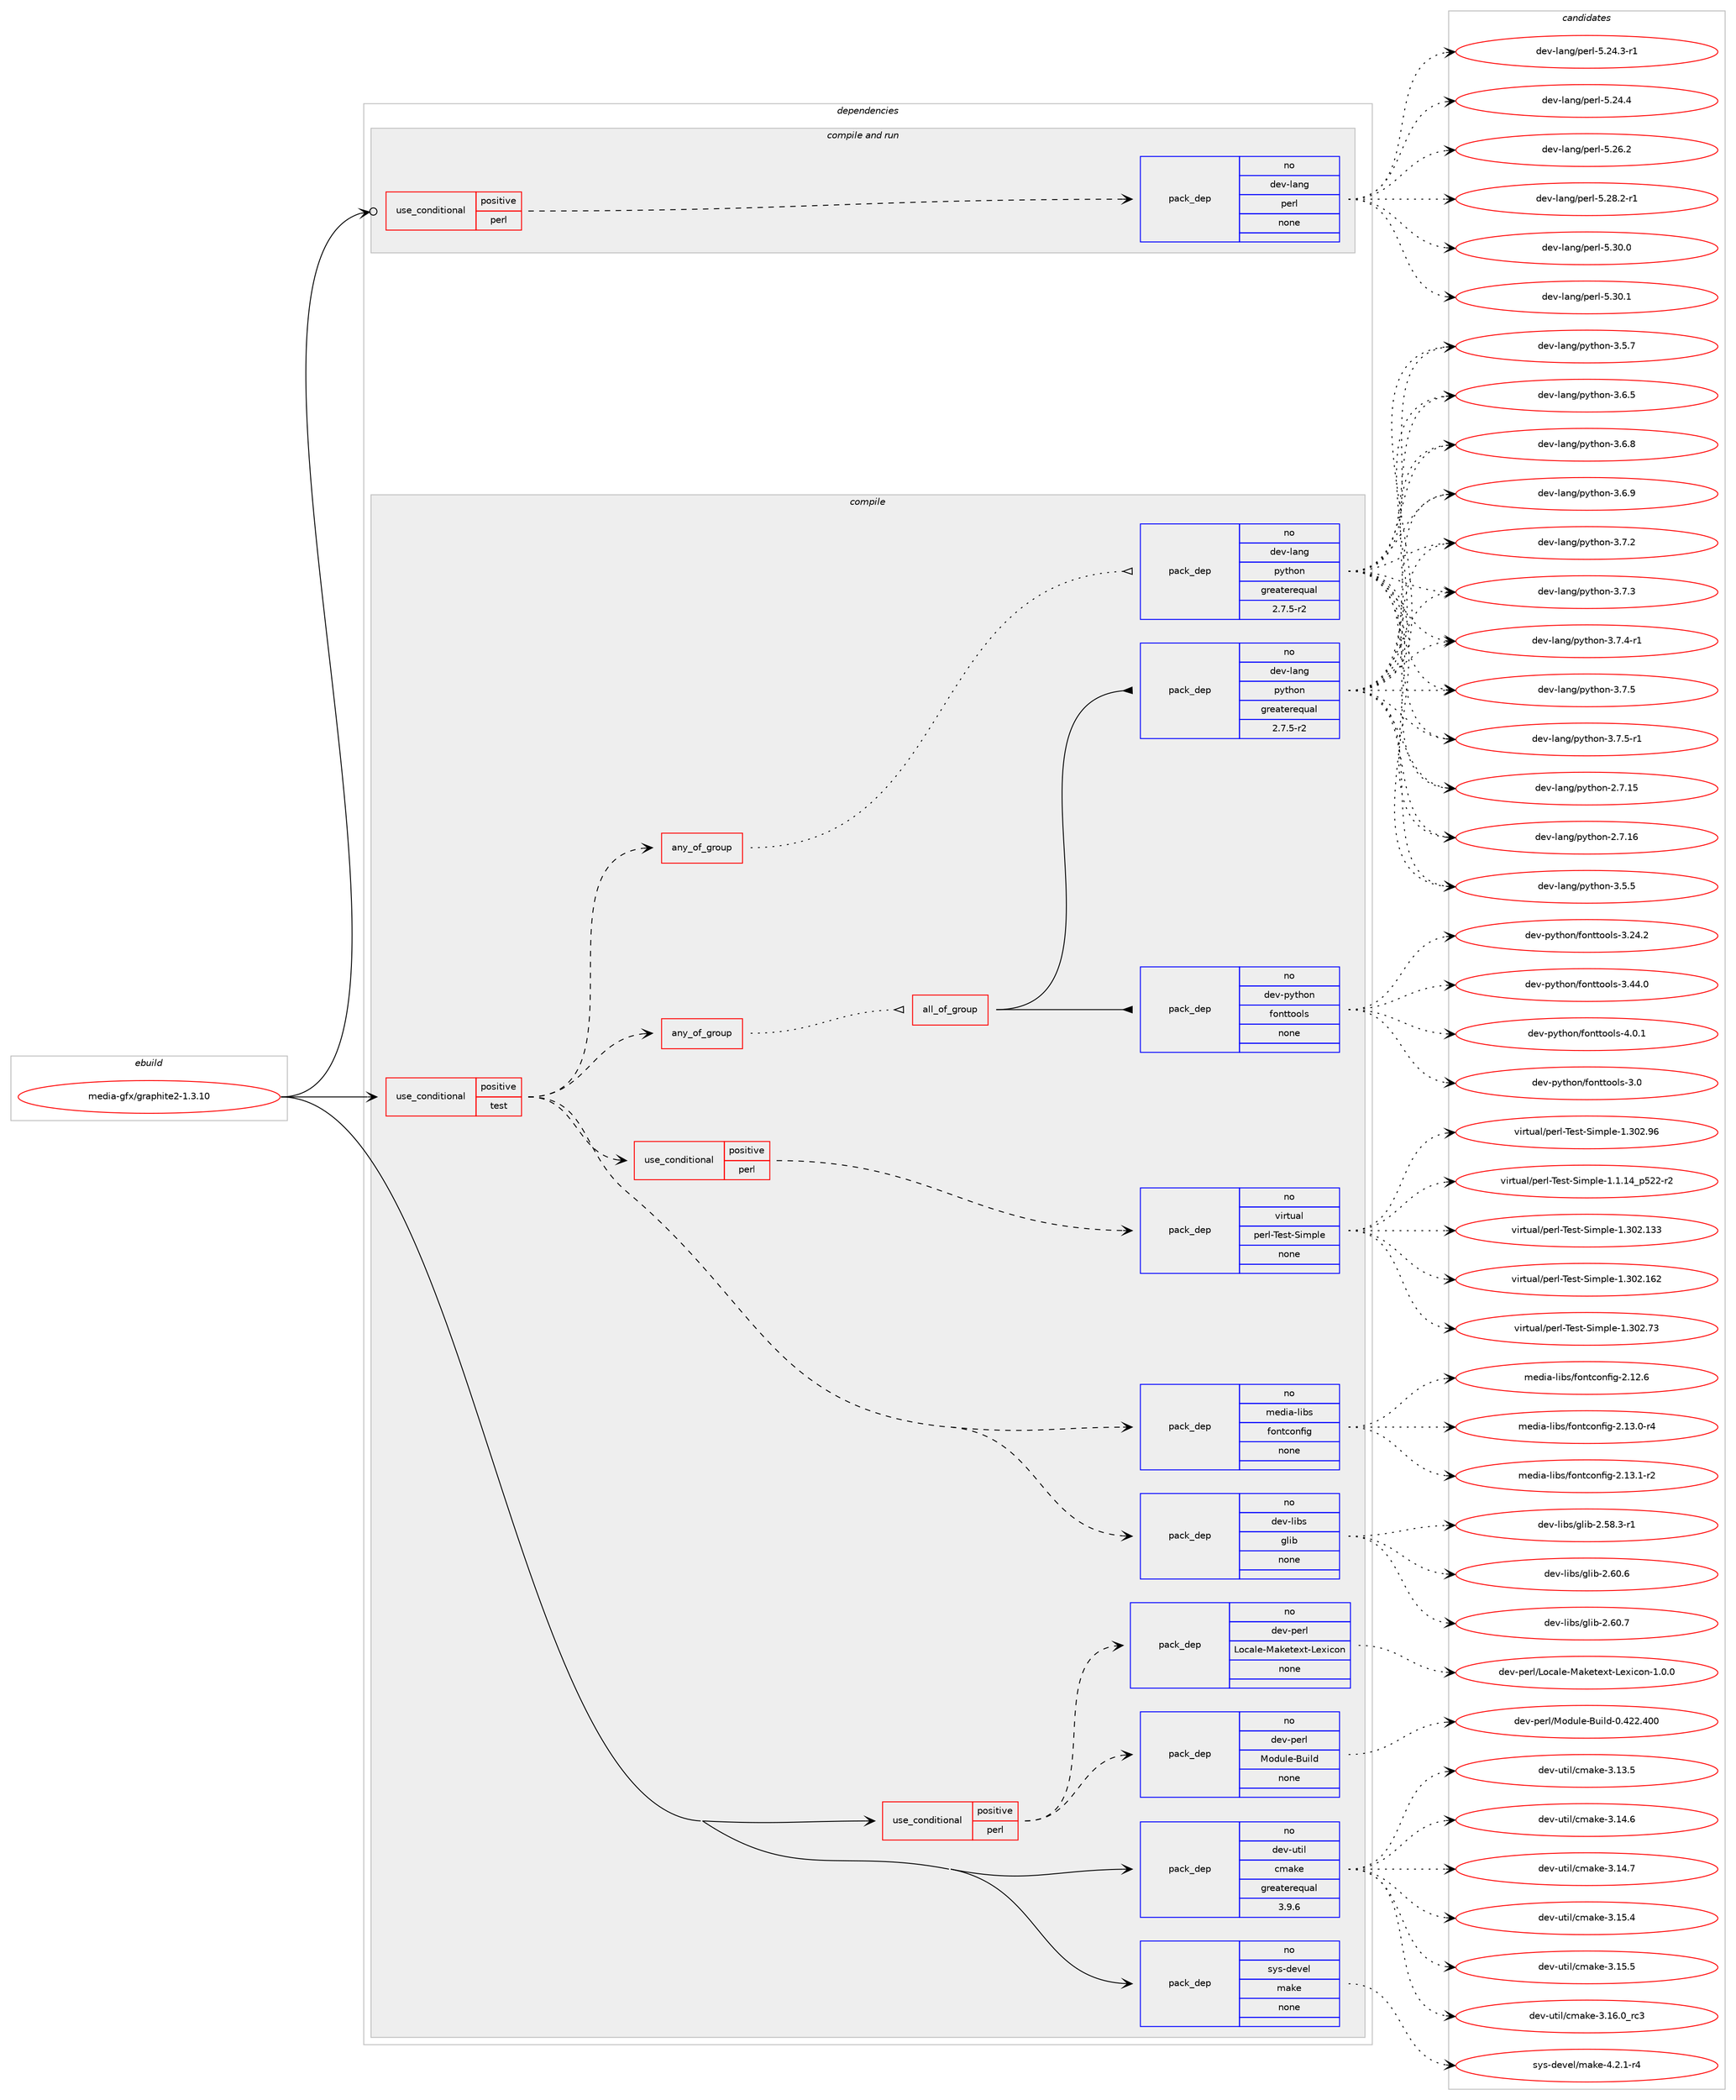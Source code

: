 digraph prolog {

# *************
# Graph options
# *************

newrank=true;
concentrate=true;
compound=true;
graph [rankdir=LR,fontname=Helvetica,fontsize=10,ranksep=1.5];#, ranksep=2.5, nodesep=0.2];
edge  [arrowhead=vee];
node  [fontname=Helvetica,fontsize=10];

# **********
# The ebuild
# **********

subgraph cluster_leftcol {
color=gray;
rank=same;
label=<<i>ebuild</i>>;
id [label="media-gfx/graphite2-1.3.10", color=red, width=4, href="../media-gfx/graphite2-1.3.10.svg"];
}

# ****************
# The dependencies
# ****************

subgraph cluster_midcol {
color=gray;
label=<<i>dependencies</i>>;
subgraph cluster_compile {
fillcolor="#eeeeee";
style=filled;
label=<<i>compile</i>>;
subgraph cond190017 {
dependency780683 [label=<<TABLE BORDER="0" CELLBORDER="1" CELLSPACING="0" CELLPADDING="4"><TR><TD ROWSPAN="3" CELLPADDING="10">use_conditional</TD></TR><TR><TD>positive</TD></TR><TR><TD>perl</TD></TR></TABLE>>, shape=none, color=red];
subgraph pack577114 {
dependency780684 [label=<<TABLE BORDER="0" CELLBORDER="1" CELLSPACING="0" CELLPADDING="4" WIDTH="220"><TR><TD ROWSPAN="6" CELLPADDING="30">pack_dep</TD></TR><TR><TD WIDTH="110">no</TD></TR><TR><TD>dev-perl</TD></TR><TR><TD>Module-Build</TD></TR><TR><TD>none</TD></TR><TR><TD></TD></TR></TABLE>>, shape=none, color=blue];
}
dependency780683:e -> dependency780684:w [weight=20,style="dashed",arrowhead="vee"];
subgraph pack577115 {
dependency780685 [label=<<TABLE BORDER="0" CELLBORDER="1" CELLSPACING="0" CELLPADDING="4" WIDTH="220"><TR><TD ROWSPAN="6" CELLPADDING="30">pack_dep</TD></TR><TR><TD WIDTH="110">no</TD></TR><TR><TD>dev-perl</TD></TR><TR><TD>Locale-Maketext-Lexicon</TD></TR><TR><TD>none</TD></TR><TR><TD></TD></TR></TABLE>>, shape=none, color=blue];
}
dependency780683:e -> dependency780685:w [weight=20,style="dashed",arrowhead="vee"];
}
id:e -> dependency780683:w [weight=20,style="solid",arrowhead="vee"];
subgraph cond190018 {
dependency780686 [label=<<TABLE BORDER="0" CELLBORDER="1" CELLSPACING="0" CELLPADDING="4"><TR><TD ROWSPAN="3" CELLPADDING="10">use_conditional</TD></TR><TR><TD>positive</TD></TR><TR><TD>test</TD></TR></TABLE>>, shape=none, color=red];
subgraph pack577116 {
dependency780687 [label=<<TABLE BORDER="0" CELLBORDER="1" CELLSPACING="0" CELLPADDING="4" WIDTH="220"><TR><TD ROWSPAN="6" CELLPADDING="30">pack_dep</TD></TR><TR><TD WIDTH="110">no</TD></TR><TR><TD>dev-libs</TD></TR><TR><TD>glib</TD></TR><TR><TD>none</TD></TR><TR><TD></TD></TR></TABLE>>, shape=none, color=blue];
}
dependency780686:e -> dependency780687:w [weight=20,style="dashed",arrowhead="vee"];
subgraph pack577117 {
dependency780688 [label=<<TABLE BORDER="0" CELLBORDER="1" CELLSPACING="0" CELLPADDING="4" WIDTH="220"><TR><TD ROWSPAN="6" CELLPADDING="30">pack_dep</TD></TR><TR><TD WIDTH="110">no</TD></TR><TR><TD>media-libs</TD></TR><TR><TD>fontconfig</TD></TR><TR><TD>none</TD></TR><TR><TD></TD></TR></TABLE>>, shape=none, color=blue];
}
dependency780686:e -> dependency780688:w [weight=20,style="dashed",arrowhead="vee"];
subgraph any13134 {
dependency780689 [label=<<TABLE BORDER="0" CELLBORDER="1" CELLSPACING="0" CELLPADDING="4"><TR><TD CELLPADDING="10">any_of_group</TD></TR></TABLE>>, shape=none, color=red];subgraph all421 {
dependency780690 [label=<<TABLE BORDER="0" CELLBORDER="1" CELLSPACING="0" CELLPADDING="4"><TR><TD CELLPADDING="10">all_of_group</TD></TR></TABLE>>, shape=none, color=red];subgraph pack577118 {
dependency780691 [label=<<TABLE BORDER="0" CELLBORDER="1" CELLSPACING="0" CELLPADDING="4" WIDTH="220"><TR><TD ROWSPAN="6" CELLPADDING="30">pack_dep</TD></TR><TR><TD WIDTH="110">no</TD></TR><TR><TD>dev-lang</TD></TR><TR><TD>python</TD></TR><TR><TD>greaterequal</TD></TR><TR><TD>2.7.5-r2</TD></TR></TABLE>>, shape=none, color=blue];
}
dependency780690:e -> dependency780691:w [weight=20,style="solid",arrowhead="inv"];
subgraph pack577119 {
dependency780692 [label=<<TABLE BORDER="0" CELLBORDER="1" CELLSPACING="0" CELLPADDING="4" WIDTH="220"><TR><TD ROWSPAN="6" CELLPADDING="30">pack_dep</TD></TR><TR><TD WIDTH="110">no</TD></TR><TR><TD>dev-python</TD></TR><TR><TD>fonttools</TD></TR><TR><TD>none</TD></TR><TR><TD></TD></TR></TABLE>>, shape=none, color=blue];
}
dependency780690:e -> dependency780692:w [weight=20,style="solid",arrowhead="inv"];
}
dependency780689:e -> dependency780690:w [weight=20,style="dotted",arrowhead="oinv"];
}
dependency780686:e -> dependency780689:w [weight=20,style="dashed",arrowhead="vee"];
subgraph any13135 {
dependency780693 [label=<<TABLE BORDER="0" CELLBORDER="1" CELLSPACING="0" CELLPADDING="4"><TR><TD CELLPADDING="10">any_of_group</TD></TR></TABLE>>, shape=none, color=red];subgraph pack577120 {
dependency780694 [label=<<TABLE BORDER="0" CELLBORDER="1" CELLSPACING="0" CELLPADDING="4" WIDTH="220"><TR><TD ROWSPAN="6" CELLPADDING="30">pack_dep</TD></TR><TR><TD WIDTH="110">no</TD></TR><TR><TD>dev-lang</TD></TR><TR><TD>python</TD></TR><TR><TD>greaterequal</TD></TR><TR><TD>2.7.5-r2</TD></TR></TABLE>>, shape=none, color=blue];
}
dependency780693:e -> dependency780694:w [weight=20,style="dotted",arrowhead="oinv"];
}
dependency780686:e -> dependency780693:w [weight=20,style="dashed",arrowhead="vee"];
subgraph cond190019 {
dependency780695 [label=<<TABLE BORDER="0" CELLBORDER="1" CELLSPACING="0" CELLPADDING="4"><TR><TD ROWSPAN="3" CELLPADDING="10">use_conditional</TD></TR><TR><TD>positive</TD></TR><TR><TD>perl</TD></TR></TABLE>>, shape=none, color=red];
subgraph pack577121 {
dependency780696 [label=<<TABLE BORDER="0" CELLBORDER="1" CELLSPACING="0" CELLPADDING="4" WIDTH="220"><TR><TD ROWSPAN="6" CELLPADDING="30">pack_dep</TD></TR><TR><TD WIDTH="110">no</TD></TR><TR><TD>virtual</TD></TR><TR><TD>perl-Test-Simple</TD></TR><TR><TD>none</TD></TR><TR><TD></TD></TR></TABLE>>, shape=none, color=blue];
}
dependency780695:e -> dependency780696:w [weight=20,style="dashed",arrowhead="vee"];
}
dependency780686:e -> dependency780695:w [weight=20,style="dashed",arrowhead="vee"];
}
id:e -> dependency780686:w [weight=20,style="solid",arrowhead="vee"];
subgraph pack577122 {
dependency780697 [label=<<TABLE BORDER="0" CELLBORDER="1" CELLSPACING="0" CELLPADDING="4" WIDTH="220"><TR><TD ROWSPAN="6" CELLPADDING="30">pack_dep</TD></TR><TR><TD WIDTH="110">no</TD></TR><TR><TD>dev-util</TD></TR><TR><TD>cmake</TD></TR><TR><TD>greaterequal</TD></TR><TR><TD>3.9.6</TD></TR></TABLE>>, shape=none, color=blue];
}
id:e -> dependency780697:w [weight=20,style="solid",arrowhead="vee"];
subgraph pack577123 {
dependency780698 [label=<<TABLE BORDER="0" CELLBORDER="1" CELLSPACING="0" CELLPADDING="4" WIDTH="220"><TR><TD ROWSPAN="6" CELLPADDING="30">pack_dep</TD></TR><TR><TD WIDTH="110">no</TD></TR><TR><TD>sys-devel</TD></TR><TR><TD>make</TD></TR><TR><TD>none</TD></TR><TR><TD></TD></TR></TABLE>>, shape=none, color=blue];
}
id:e -> dependency780698:w [weight=20,style="solid",arrowhead="vee"];
}
subgraph cluster_compileandrun {
fillcolor="#eeeeee";
style=filled;
label=<<i>compile and run</i>>;
subgraph cond190020 {
dependency780699 [label=<<TABLE BORDER="0" CELLBORDER="1" CELLSPACING="0" CELLPADDING="4"><TR><TD ROWSPAN="3" CELLPADDING="10">use_conditional</TD></TR><TR><TD>positive</TD></TR><TR><TD>perl</TD></TR></TABLE>>, shape=none, color=red];
subgraph pack577124 {
dependency780700 [label=<<TABLE BORDER="0" CELLBORDER="1" CELLSPACING="0" CELLPADDING="4" WIDTH="220"><TR><TD ROWSPAN="6" CELLPADDING="30">pack_dep</TD></TR><TR><TD WIDTH="110">no</TD></TR><TR><TD>dev-lang</TD></TR><TR><TD>perl</TD></TR><TR><TD>none</TD></TR><TR><TD></TD></TR></TABLE>>, shape=none, color=blue];
}
dependency780699:e -> dependency780700:w [weight=20,style="dashed",arrowhead="vee"];
}
id:e -> dependency780699:w [weight=20,style="solid",arrowhead="odotvee"];
}
subgraph cluster_run {
fillcolor="#eeeeee";
style=filled;
label=<<i>run</i>>;
}
}

# **************
# The candidates
# **************

subgraph cluster_choices {
rank=same;
color=gray;
label=<<i>candidates</i>>;

subgraph choice577114 {
color=black;
nodesep=1;
choice100101118451121011141084777111100117108101456611710510810045484652505046524848 [label="dev-perl/Module-Build-0.422.400", color=red, width=4,href="../dev-perl/Module-Build-0.422.400.svg"];
dependency780684:e -> choice100101118451121011141084777111100117108101456611710510810045484652505046524848:w [style=dotted,weight="100"];
}
subgraph choice577115 {
color=black;
nodesep=1;
choice1001011184511210111410847761119997108101457797107101116101120116457610112010599111110454946484648 [label="dev-perl/Locale-Maketext-Lexicon-1.0.0", color=red, width=4,href="../dev-perl/Locale-Maketext-Lexicon-1.0.0.svg"];
dependency780685:e -> choice1001011184511210111410847761119997108101457797107101116101120116457610112010599111110454946484648:w [style=dotted,weight="100"];
}
subgraph choice577116 {
color=black;
nodesep=1;
choice10010111845108105981154710310810598455046535646514511449 [label="dev-libs/glib-2.58.3-r1", color=red, width=4,href="../dev-libs/glib-2.58.3-r1.svg"];
choice1001011184510810598115471031081059845504654484654 [label="dev-libs/glib-2.60.6", color=red, width=4,href="../dev-libs/glib-2.60.6.svg"];
choice1001011184510810598115471031081059845504654484655 [label="dev-libs/glib-2.60.7", color=red, width=4,href="../dev-libs/glib-2.60.7.svg"];
dependency780687:e -> choice10010111845108105981154710310810598455046535646514511449:w [style=dotted,weight="100"];
dependency780687:e -> choice1001011184510810598115471031081059845504654484654:w [style=dotted,weight="100"];
dependency780687:e -> choice1001011184510810598115471031081059845504654484655:w [style=dotted,weight="100"];
}
subgraph choice577117 {
color=black;
nodesep=1;
choice109101100105974510810598115471021111101169911111010210510345504649504654 [label="media-libs/fontconfig-2.12.6", color=red, width=4,href="../media-libs/fontconfig-2.12.6.svg"];
choice1091011001059745108105981154710211111011699111110102105103455046495146484511452 [label="media-libs/fontconfig-2.13.0-r4", color=red, width=4,href="../media-libs/fontconfig-2.13.0-r4.svg"];
choice1091011001059745108105981154710211111011699111110102105103455046495146494511450 [label="media-libs/fontconfig-2.13.1-r2", color=red, width=4,href="../media-libs/fontconfig-2.13.1-r2.svg"];
dependency780688:e -> choice109101100105974510810598115471021111101169911111010210510345504649504654:w [style=dotted,weight="100"];
dependency780688:e -> choice1091011001059745108105981154710211111011699111110102105103455046495146484511452:w [style=dotted,weight="100"];
dependency780688:e -> choice1091011001059745108105981154710211111011699111110102105103455046495146494511450:w [style=dotted,weight="100"];
}
subgraph choice577118 {
color=black;
nodesep=1;
choice10010111845108971101034711212111610411111045504655464953 [label="dev-lang/python-2.7.15", color=red, width=4,href="../dev-lang/python-2.7.15.svg"];
choice10010111845108971101034711212111610411111045504655464954 [label="dev-lang/python-2.7.16", color=red, width=4,href="../dev-lang/python-2.7.16.svg"];
choice100101118451089711010347112121116104111110455146534653 [label="dev-lang/python-3.5.5", color=red, width=4,href="../dev-lang/python-3.5.5.svg"];
choice100101118451089711010347112121116104111110455146534655 [label="dev-lang/python-3.5.7", color=red, width=4,href="../dev-lang/python-3.5.7.svg"];
choice100101118451089711010347112121116104111110455146544653 [label="dev-lang/python-3.6.5", color=red, width=4,href="../dev-lang/python-3.6.5.svg"];
choice100101118451089711010347112121116104111110455146544656 [label="dev-lang/python-3.6.8", color=red, width=4,href="../dev-lang/python-3.6.8.svg"];
choice100101118451089711010347112121116104111110455146544657 [label="dev-lang/python-3.6.9", color=red, width=4,href="../dev-lang/python-3.6.9.svg"];
choice100101118451089711010347112121116104111110455146554650 [label="dev-lang/python-3.7.2", color=red, width=4,href="../dev-lang/python-3.7.2.svg"];
choice100101118451089711010347112121116104111110455146554651 [label="dev-lang/python-3.7.3", color=red, width=4,href="../dev-lang/python-3.7.3.svg"];
choice1001011184510897110103471121211161041111104551465546524511449 [label="dev-lang/python-3.7.4-r1", color=red, width=4,href="../dev-lang/python-3.7.4-r1.svg"];
choice100101118451089711010347112121116104111110455146554653 [label="dev-lang/python-3.7.5", color=red, width=4,href="../dev-lang/python-3.7.5.svg"];
choice1001011184510897110103471121211161041111104551465546534511449 [label="dev-lang/python-3.7.5-r1", color=red, width=4,href="../dev-lang/python-3.7.5-r1.svg"];
dependency780691:e -> choice10010111845108971101034711212111610411111045504655464953:w [style=dotted,weight="100"];
dependency780691:e -> choice10010111845108971101034711212111610411111045504655464954:w [style=dotted,weight="100"];
dependency780691:e -> choice100101118451089711010347112121116104111110455146534653:w [style=dotted,weight="100"];
dependency780691:e -> choice100101118451089711010347112121116104111110455146534655:w [style=dotted,weight="100"];
dependency780691:e -> choice100101118451089711010347112121116104111110455146544653:w [style=dotted,weight="100"];
dependency780691:e -> choice100101118451089711010347112121116104111110455146544656:w [style=dotted,weight="100"];
dependency780691:e -> choice100101118451089711010347112121116104111110455146544657:w [style=dotted,weight="100"];
dependency780691:e -> choice100101118451089711010347112121116104111110455146554650:w [style=dotted,weight="100"];
dependency780691:e -> choice100101118451089711010347112121116104111110455146554651:w [style=dotted,weight="100"];
dependency780691:e -> choice1001011184510897110103471121211161041111104551465546524511449:w [style=dotted,weight="100"];
dependency780691:e -> choice100101118451089711010347112121116104111110455146554653:w [style=dotted,weight="100"];
dependency780691:e -> choice1001011184510897110103471121211161041111104551465546534511449:w [style=dotted,weight="100"];
}
subgraph choice577119 {
color=black;
nodesep=1;
choice100101118451121211161041111104710211111011611611111110811545514648 [label="dev-python/fonttools-3.0", color=red, width=4,href="../dev-python/fonttools-3.0.svg"];
choice100101118451121211161041111104710211111011611611111110811545514650524650 [label="dev-python/fonttools-3.24.2", color=red, width=4,href="../dev-python/fonttools-3.24.2.svg"];
choice100101118451121211161041111104710211111011611611111110811545514652524648 [label="dev-python/fonttools-3.44.0", color=red, width=4,href="../dev-python/fonttools-3.44.0.svg"];
choice1001011184511212111610411111047102111110116116111111108115455246484649 [label="dev-python/fonttools-4.0.1", color=red, width=4,href="../dev-python/fonttools-4.0.1.svg"];
dependency780692:e -> choice100101118451121211161041111104710211111011611611111110811545514648:w [style=dotted,weight="100"];
dependency780692:e -> choice100101118451121211161041111104710211111011611611111110811545514650524650:w [style=dotted,weight="100"];
dependency780692:e -> choice100101118451121211161041111104710211111011611611111110811545514652524648:w [style=dotted,weight="100"];
dependency780692:e -> choice1001011184511212111610411111047102111110116116111111108115455246484649:w [style=dotted,weight="100"];
}
subgraph choice577120 {
color=black;
nodesep=1;
choice10010111845108971101034711212111610411111045504655464953 [label="dev-lang/python-2.7.15", color=red, width=4,href="../dev-lang/python-2.7.15.svg"];
choice10010111845108971101034711212111610411111045504655464954 [label="dev-lang/python-2.7.16", color=red, width=4,href="../dev-lang/python-2.7.16.svg"];
choice100101118451089711010347112121116104111110455146534653 [label="dev-lang/python-3.5.5", color=red, width=4,href="../dev-lang/python-3.5.5.svg"];
choice100101118451089711010347112121116104111110455146534655 [label="dev-lang/python-3.5.7", color=red, width=4,href="../dev-lang/python-3.5.7.svg"];
choice100101118451089711010347112121116104111110455146544653 [label="dev-lang/python-3.6.5", color=red, width=4,href="../dev-lang/python-3.6.5.svg"];
choice100101118451089711010347112121116104111110455146544656 [label="dev-lang/python-3.6.8", color=red, width=4,href="../dev-lang/python-3.6.8.svg"];
choice100101118451089711010347112121116104111110455146544657 [label="dev-lang/python-3.6.9", color=red, width=4,href="../dev-lang/python-3.6.9.svg"];
choice100101118451089711010347112121116104111110455146554650 [label="dev-lang/python-3.7.2", color=red, width=4,href="../dev-lang/python-3.7.2.svg"];
choice100101118451089711010347112121116104111110455146554651 [label="dev-lang/python-3.7.3", color=red, width=4,href="../dev-lang/python-3.7.3.svg"];
choice1001011184510897110103471121211161041111104551465546524511449 [label="dev-lang/python-3.7.4-r1", color=red, width=4,href="../dev-lang/python-3.7.4-r1.svg"];
choice100101118451089711010347112121116104111110455146554653 [label="dev-lang/python-3.7.5", color=red, width=4,href="../dev-lang/python-3.7.5.svg"];
choice1001011184510897110103471121211161041111104551465546534511449 [label="dev-lang/python-3.7.5-r1", color=red, width=4,href="../dev-lang/python-3.7.5-r1.svg"];
dependency780694:e -> choice10010111845108971101034711212111610411111045504655464953:w [style=dotted,weight="100"];
dependency780694:e -> choice10010111845108971101034711212111610411111045504655464954:w [style=dotted,weight="100"];
dependency780694:e -> choice100101118451089711010347112121116104111110455146534653:w [style=dotted,weight="100"];
dependency780694:e -> choice100101118451089711010347112121116104111110455146534655:w [style=dotted,weight="100"];
dependency780694:e -> choice100101118451089711010347112121116104111110455146544653:w [style=dotted,weight="100"];
dependency780694:e -> choice100101118451089711010347112121116104111110455146544656:w [style=dotted,weight="100"];
dependency780694:e -> choice100101118451089711010347112121116104111110455146544657:w [style=dotted,weight="100"];
dependency780694:e -> choice100101118451089711010347112121116104111110455146554650:w [style=dotted,weight="100"];
dependency780694:e -> choice100101118451089711010347112121116104111110455146554651:w [style=dotted,weight="100"];
dependency780694:e -> choice1001011184510897110103471121211161041111104551465546524511449:w [style=dotted,weight="100"];
dependency780694:e -> choice100101118451089711010347112121116104111110455146554653:w [style=dotted,weight="100"];
dependency780694:e -> choice1001011184510897110103471121211161041111104551465546534511449:w [style=dotted,weight="100"];
}
subgraph choice577121 {
color=black;
nodesep=1;
choice11810511411611797108471121011141084584101115116458310510911210810145494649464952951125350504511450 [label="virtual/perl-Test-Simple-1.1.14_p522-r2", color=red, width=4,href="../virtual/perl-Test-Simple-1.1.14_p522-r2.svg"];
choice11810511411611797108471121011141084584101115116458310510911210810145494651485046495151 [label="virtual/perl-Test-Simple-1.302.133", color=red, width=4,href="../virtual/perl-Test-Simple-1.302.133.svg"];
choice11810511411611797108471121011141084584101115116458310510911210810145494651485046495450 [label="virtual/perl-Test-Simple-1.302.162", color=red, width=4,href="../virtual/perl-Test-Simple-1.302.162.svg"];
choice118105114116117971084711210111410845841011151164583105109112108101454946514850465551 [label="virtual/perl-Test-Simple-1.302.73", color=red, width=4,href="../virtual/perl-Test-Simple-1.302.73.svg"];
choice118105114116117971084711210111410845841011151164583105109112108101454946514850465754 [label="virtual/perl-Test-Simple-1.302.96", color=red, width=4,href="../virtual/perl-Test-Simple-1.302.96.svg"];
dependency780696:e -> choice11810511411611797108471121011141084584101115116458310510911210810145494649464952951125350504511450:w [style=dotted,weight="100"];
dependency780696:e -> choice11810511411611797108471121011141084584101115116458310510911210810145494651485046495151:w [style=dotted,weight="100"];
dependency780696:e -> choice11810511411611797108471121011141084584101115116458310510911210810145494651485046495450:w [style=dotted,weight="100"];
dependency780696:e -> choice118105114116117971084711210111410845841011151164583105109112108101454946514850465551:w [style=dotted,weight="100"];
dependency780696:e -> choice118105114116117971084711210111410845841011151164583105109112108101454946514850465754:w [style=dotted,weight="100"];
}
subgraph choice577122 {
color=black;
nodesep=1;
choice1001011184511711610510847991099710710145514649514653 [label="dev-util/cmake-3.13.5", color=red, width=4,href="../dev-util/cmake-3.13.5.svg"];
choice1001011184511711610510847991099710710145514649524654 [label="dev-util/cmake-3.14.6", color=red, width=4,href="../dev-util/cmake-3.14.6.svg"];
choice1001011184511711610510847991099710710145514649524655 [label="dev-util/cmake-3.14.7", color=red, width=4,href="../dev-util/cmake-3.14.7.svg"];
choice1001011184511711610510847991099710710145514649534652 [label="dev-util/cmake-3.15.4", color=red, width=4,href="../dev-util/cmake-3.15.4.svg"];
choice1001011184511711610510847991099710710145514649534653 [label="dev-util/cmake-3.15.5", color=red, width=4,href="../dev-util/cmake-3.15.5.svg"];
choice1001011184511711610510847991099710710145514649544648951149951 [label="dev-util/cmake-3.16.0_rc3", color=red, width=4,href="../dev-util/cmake-3.16.0_rc3.svg"];
dependency780697:e -> choice1001011184511711610510847991099710710145514649514653:w [style=dotted,weight="100"];
dependency780697:e -> choice1001011184511711610510847991099710710145514649524654:w [style=dotted,weight="100"];
dependency780697:e -> choice1001011184511711610510847991099710710145514649524655:w [style=dotted,weight="100"];
dependency780697:e -> choice1001011184511711610510847991099710710145514649534652:w [style=dotted,weight="100"];
dependency780697:e -> choice1001011184511711610510847991099710710145514649534653:w [style=dotted,weight="100"];
dependency780697:e -> choice1001011184511711610510847991099710710145514649544648951149951:w [style=dotted,weight="100"];
}
subgraph choice577123 {
color=black;
nodesep=1;
choice1151211154510010111810110847109971071014552465046494511452 [label="sys-devel/make-4.2.1-r4", color=red, width=4,href="../sys-devel/make-4.2.1-r4.svg"];
dependency780698:e -> choice1151211154510010111810110847109971071014552465046494511452:w [style=dotted,weight="100"];
}
subgraph choice577124 {
color=black;
nodesep=1;
choice100101118451089711010347112101114108455346505246514511449 [label="dev-lang/perl-5.24.3-r1", color=red, width=4,href="../dev-lang/perl-5.24.3-r1.svg"];
choice10010111845108971101034711210111410845534650524652 [label="dev-lang/perl-5.24.4", color=red, width=4,href="../dev-lang/perl-5.24.4.svg"];
choice10010111845108971101034711210111410845534650544650 [label="dev-lang/perl-5.26.2", color=red, width=4,href="../dev-lang/perl-5.26.2.svg"];
choice100101118451089711010347112101114108455346505646504511449 [label="dev-lang/perl-5.28.2-r1", color=red, width=4,href="../dev-lang/perl-5.28.2-r1.svg"];
choice10010111845108971101034711210111410845534651484648 [label="dev-lang/perl-5.30.0", color=red, width=4,href="../dev-lang/perl-5.30.0.svg"];
choice10010111845108971101034711210111410845534651484649 [label="dev-lang/perl-5.30.1", color=red, width=4,href="../dev-lang/perl-5.30.1.svg"];
dependency780700:e -> choice100101118451089711010347112101114108455346505246514511449:w [style=dotted,weight="100"];
dependency780700:e -> choice10010111845108971101034711210111410845534650524652:w [style=dotted,weight="100"];
dependency780700:e -> choice10010111845108971101034711210111410845534650544650:w [style=dotted,weight="100"];
dependency780700:e -> choice100101118451089711010347112101114108455346505646504511449:w [style=dotted,weight="100"];
dependency780700:e -> choice10010111845108971101034711210111410845534651484648:w [style=dotted,weight="100"];
dependency780700:e -> choice10010111845108971101034711210111410845534651484649:w [style=dotted,weight="100"];
}
}

}
